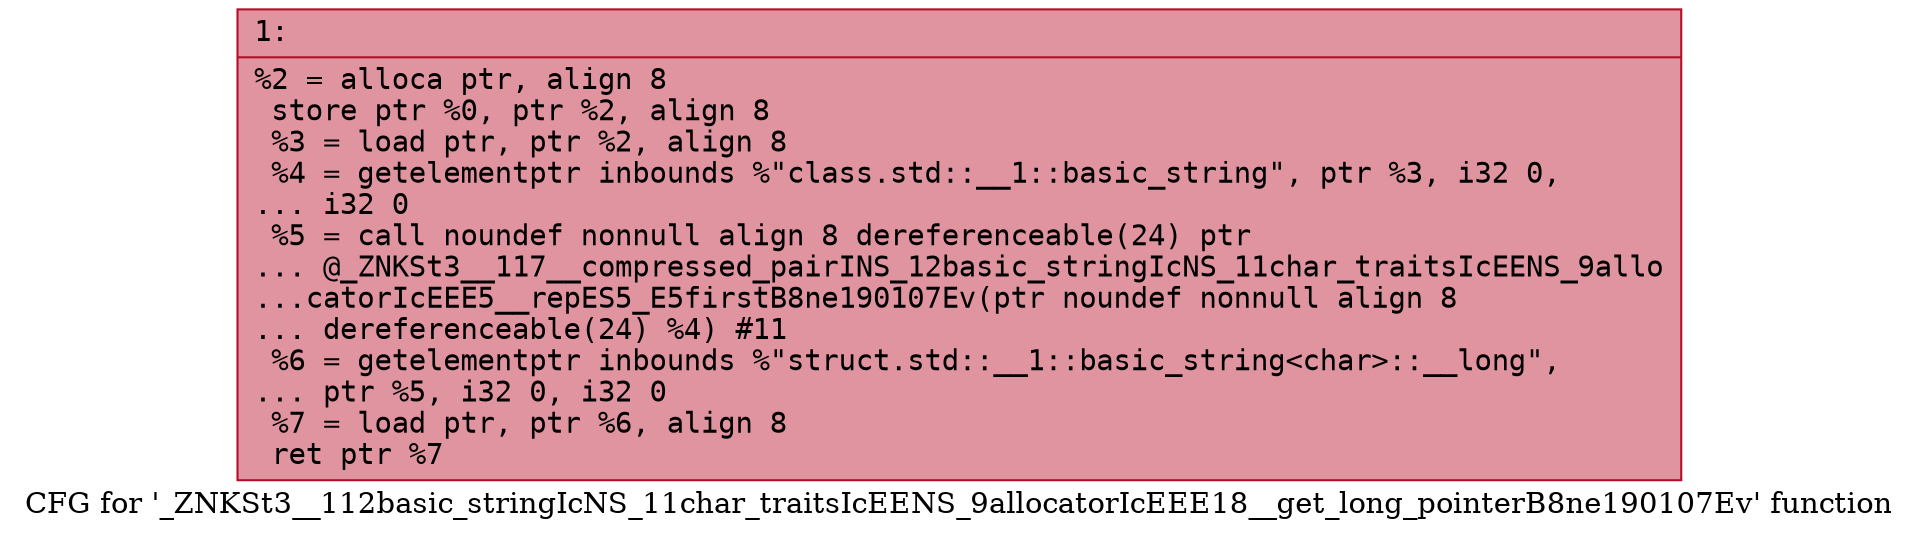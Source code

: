 digraph "CFG for '_ZNKSt3__112basic_stringIcNS_11char_traitsIcEENS_9allocatorIcEEE18__get_long_pointerB8ne190107Ev' function" {
	label="CFG for '_ZNKSt3__112basic_stringIcNS_11char_traitsIcEENS_9allocatorIcEEE18__get_long_pointerB8ne190107Ev' function";

	Node0x60000139d9f0 [shape=record,color="#b70d28ff", style=filled, fillcolor="#b70d2870" fontname="Courier",label="{1:\l|  %2 = alloca ptr, align 8\l  store ptr %0, ptr %2, align 8\l  %3 = load ptr, ptr %2, align 8\l  %4 = getelementptr inbounds %\"class.std::__1::basic_string\", ptr %3, i32 0,\l... i32 0\l  %5 = call noundef nonnull align 8 dereferenceable(24) ptr\l... @_ZNKSt3__117__compressed_pairINS_12basic_stringIcNS_11char_traitsIcEENS_9allo\l...catorIcEEE5__repES5_E5firstB8ne190107Ev(ptr noundef nonnull align 8\l... dereferenceable(24) %4) #11\l  %6 = getelementptr inbounds %\"struct.std::__1::basic_string\<char\>::__long\",\l... ptr %5, i32 0, i32 0\l  %7 = load ptr, ptr %6, align 8\l  ret ptr %7\l}"];
}
